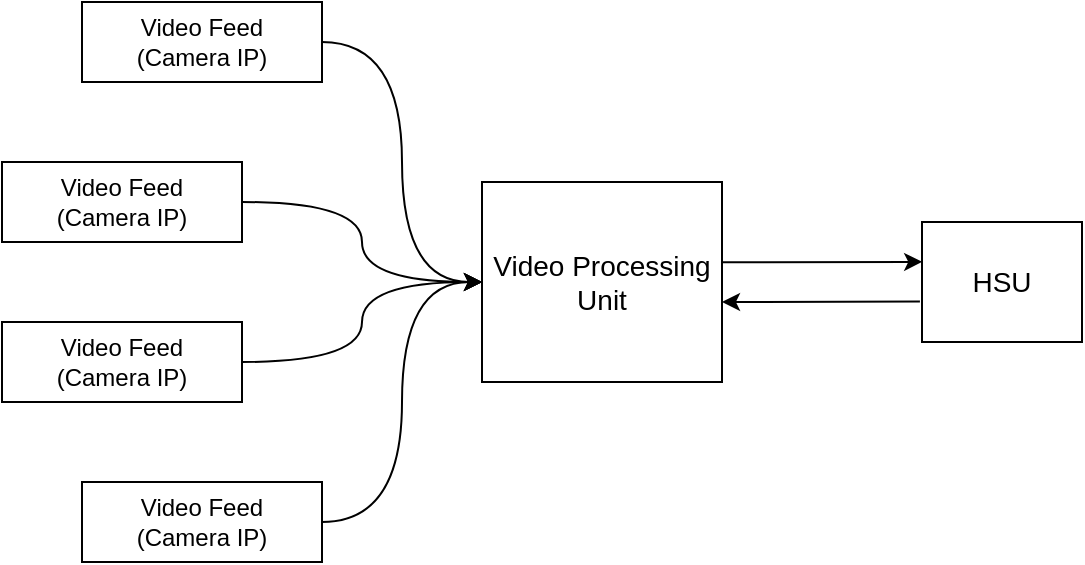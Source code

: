 <mxfile version="15.9.4" type="device"><diagram id="Ba-KBjN18djA6-W5c0DH" name="Page-1"><mxGraphModel dx="565" dy="392" grid="1" gridSize="10" guides="1" tooltips="1" connect="1" arrows="1" fold="1" page="1" pageScale="1" pageWidth="827" pageHeight="1169" math="0" shadow="0"><root><mxCell id="0"/><mxCell id="1" parent="0"/><mxCell id="NZ5kjPtja8vZPciXvYlp-6" style="edgeStyle=orthogonalEdgeStyle;rounded=0;orthogonalLoop=1;jettySize=auto;html=1;entryX=0;entryY=0.5;entryDx=0;entryDy=0;fontSize=14;curved=1;" edge="1" parent="1" source="NZ5kjPtja8vZPciXvYlp-1" target="NZ5kjPtja8vZPciXvYlp-5"><mxGeometry relative="1" as="geometry"/></mxCell><mxCell id="NZ5kjPtja8vZPciXvYlp-1" value="Video Feed&lt;br&gt;(Camera IP)" style="rounded=0;whiteSpace=wrap;html=1;" vertex="1" parent="1"><mxGeometry x="40" y="160" width="120" height="40" as="geometry"/></mxCell><mxCell id="NZ5kjPtja8vZPciXvYlp-7" style="edgeStyle=orthogonalEdgeStyle;curved=1;rounded=0;orthogonalLoop=1;jettySize=auto;html=1;entryX=0;entryY=0.5;entryDx=0;entryDy=0;fontSize=14;" edge="1" parent="1" source="NZ5kjPtja8vZPciXvYlp-2" target="NZ5kjPtja8vZPciXvYlp-5"><mxGeometry relative="1" as="geometry"/></mxCell><mxCell id="NZ5kjPtja8vZPciXvYlp-2" value="Video Feed&lt;br&gt;(Camera IP)" style="rounded=0;whiteSpace=wrap;html=1;" vertex="1" parent="1"><mxGeometry y="240" width="120" height="40" as="geometry"/></mxCell><mxCell id="NZ5kjPtja8vZPciXvYlp-8" style="edgeStyle=orthogonalEdgeStyle;curved=1;rounded=0;orthogonalLoop=1;jettySize=auto;html=1;fontSize=14;" edge="1" parent="1" source="NZ5kjPtja8vZPciXvYlp-3" target="NZ5kjPtja8vZPciXvYlp-5"><mxGeometry relative="1" as="geometry"/></mxCell><mxCell id="NZ5kjPtja8vZPciXvYlp-3" value="Video Feed&lt;br&gt;(Camera IP)" style="rounded=0;whiteSpace=wrap;html=1;" vertex="1" parent="1"><mxGeometry y="320" width="120" height="40" as="geometry"/></mxCell><mxCell id="NZ5kjPtja8vZPciXvYlp-9" style="edgeStyle=orthogonalEdgeStyle;curved=1;rounded=0;orthogonalLoop=1;jettySize=auto;html=1;entryX=0;entryY=0.5;entryDx=0;entryDy=0;fontSize=14;" edge="1" parent="1" source="NZ5kjPtja8vZPciXvYlp-4" target="NZ5kjPtja8vZPciXvYlp-5"><mxGeometry relative="1" as="geometry"/></mxCell><mxCell id="NZ5kjPtja8vZPciXvYlp-4" value="Video Feed&lt;br&gt;(Camera IP)" style="rounded=0;whiteSpace=wrap;html=1;" vertex="1" parent="1"><mxGeometry x="40" y="400" width="120" height="40" as="geometry"/></mxCell><mxCell id="NZ5kjPtja8vZPciXvYlp-11" style="edgeStyle=orthogonalEdgeStyle;curved=1;rounded=0;orthogonalLoop=1;jettySize=auto;html=1;entryX=0.001;entryY=0.332;entryDx=0;entryDy=0;fontSize=14;entryPerimeter=0;exitX=1.001;exitY=0.401;exitDx=0;exitDy=0;exitPerimeter=0;" edge="1" parent="1" source="NZ5kjPtja8vZPciXvYlp-5" target="NZ5kjPtja8vZPciXvYlp-10"><mxGeometry relative="1" as="geometry"/></mxCell><mxCell id="NZ5kjPtja8vZPciXvYlp-5" value="Video Processing Unit" style="rounded=0;whiteSpace=wrap;html=1;fontSize=14;" vertex="1" parent="1"><mxGeometry x="240" y="250" width="120" height="100" as="geometry"/></mxCell><mxCell id="NZ5kjPtja8vZPciXvYlp-12" style="edgeStyle=orthogonalEdgeStyle;curved=1;rounded=0;orthogonalLoop=1;jettySize=auto;html=1;entryX=1;entryY=0.6;entryDx=0;entryDy=0;entryPerimeter=0;fontSize=14;exitX=-0.013;exitY=0.663;exitDx=0;exitDy=0;exitPerimeter=0;" edge="1" parent="1" source="NZ5kjPtja8vZPciXvYlp-10" target="NZ5kjPtja8vZPciXvYlp-5"><mxGeometry relative="1" as="geometry"/></mxCell><mxCell id="NZ5kjPtja8vZPciXvYlp-10" value="HSU" style="rounded=0;whiteSpace=wrap;html=1;fontSize=14;" vertex="1" parent="1"><mxGeometry x="460" y="270" width="80" height="60" as="geometry"/></mxCell></root></mxGraphModel></diagram></mxfile>